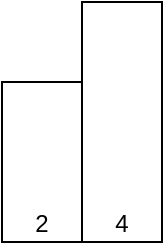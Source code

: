 <mxfile version="22.1.11" type="device">
  <diagram name="페이지-1" id="gfZU_FYnbHBELBhRZTQi">
    <mxGraphModel dx="1036" dy="629" grid="1" gridSize="10" guides="1" tooltips="1" connect="1" arrows="1" fold="1" page="1" pageScale="1" pageWidth="827" pageHeight="1169" math="0" shadow="0">
      <root>
        <mxCell id="0" />
        <mxCell id="1" parent="0" />
        <mxCell id="clbpy0nw_IkRFqMCx4xx-1" value="2" style="rounded=0;whiteSpace=wrap;html=1;verticalAlign=bottom;" vertex="1" parent="1">
          <mxGeometry x="40" y="280" width="40" height="80" as="geometry" />
        </mxCell>
        <mxCell id="clbpy0nw_IkRFqMCx4xx-2" value="4" style="rounded=0;whiteSpace=wrap;html=1;verticalAlign=bottom;" vertex="1" parent="1">
          <mxGeometry x="80" y="240" width="40" height="120" as="geometry" />
        </mxCell>
      </root>
    </mxGraphModel>
  </diagram>
</mxfile>
